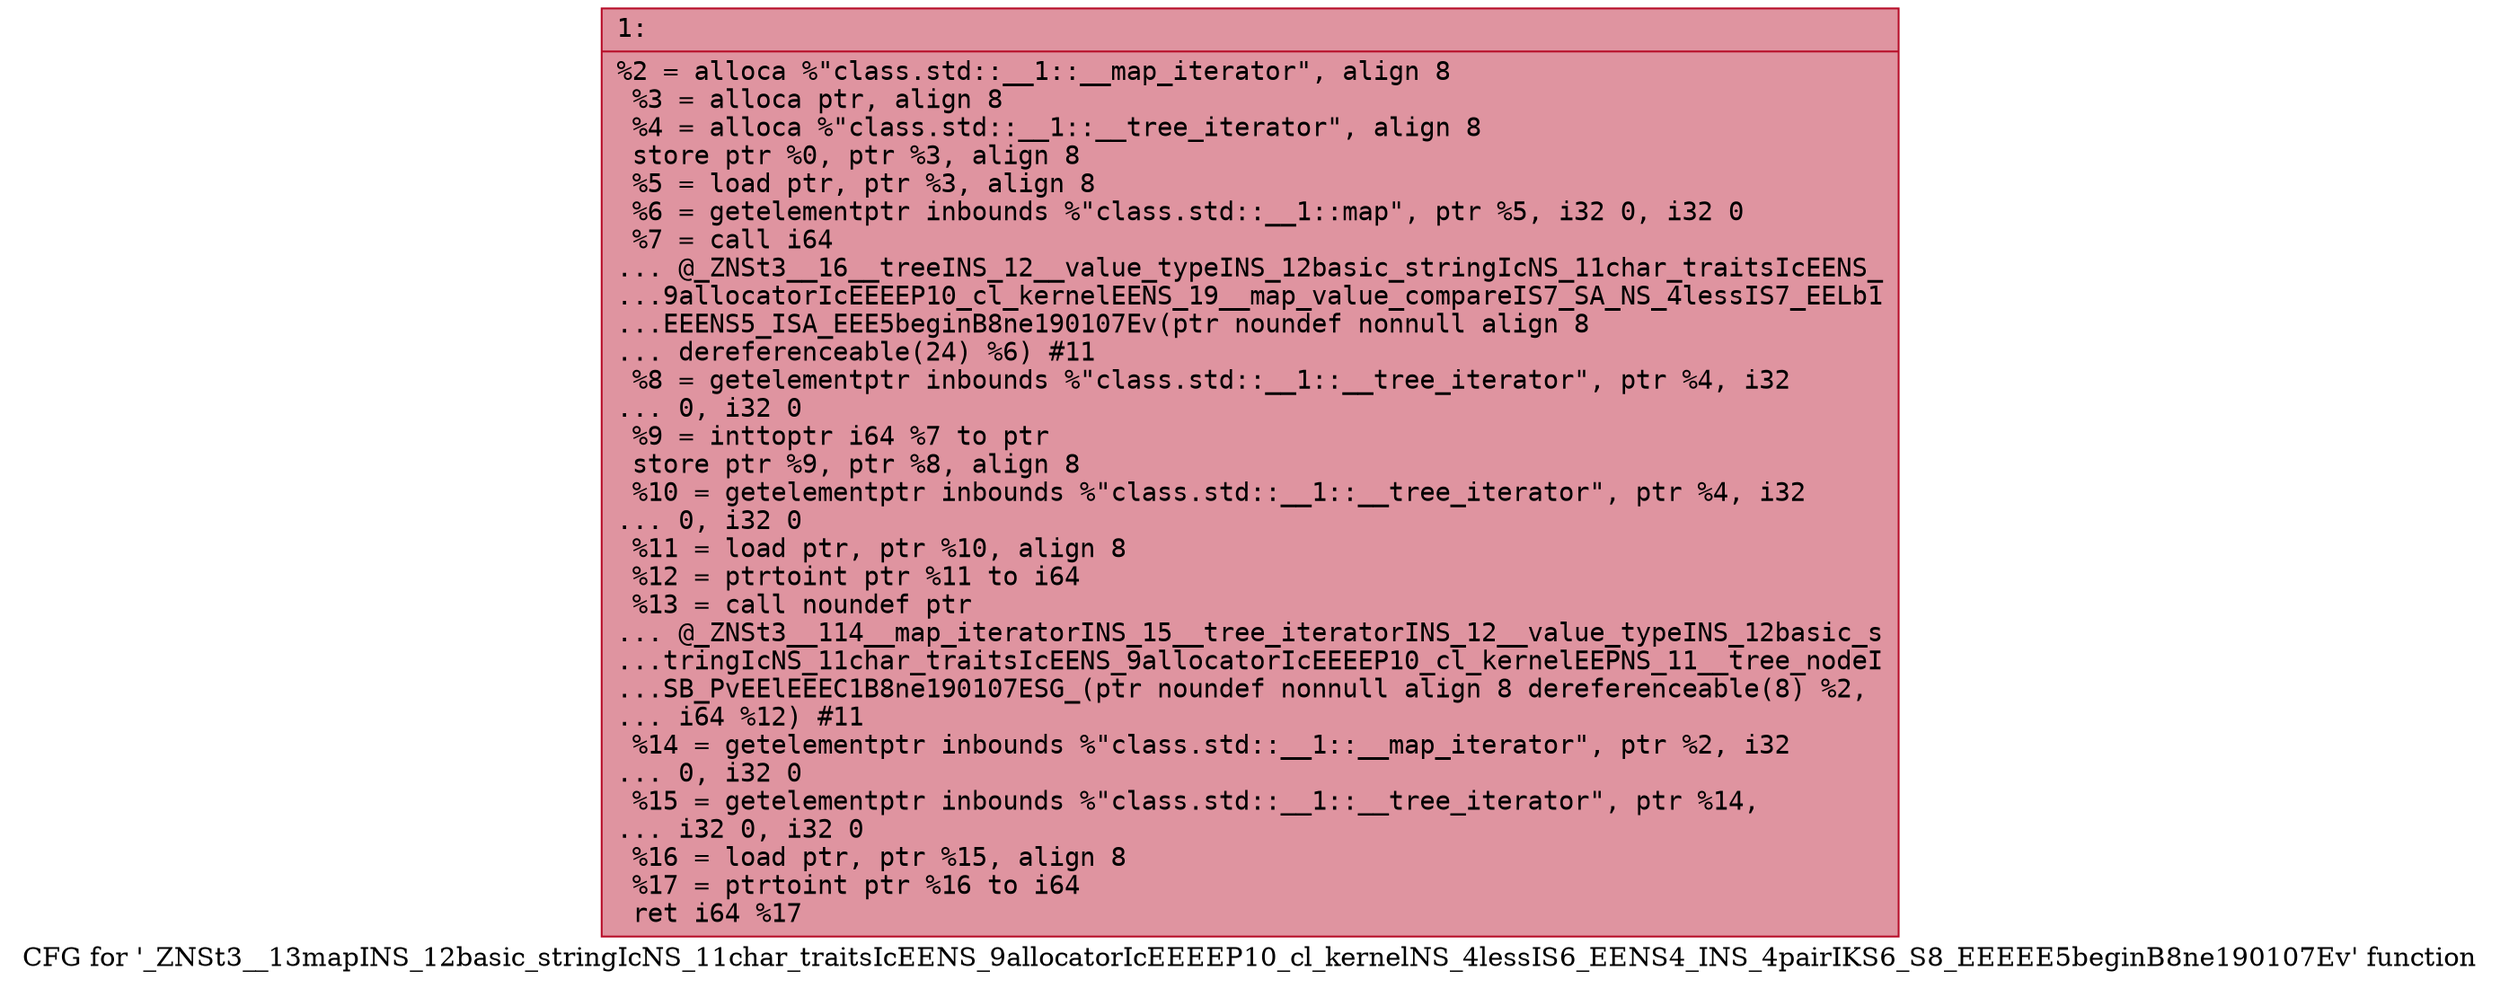 digraph "CFG for '_ZNSt3__13mapINS_12basic_stringIcNS_11char_traitsIcEENS_9allocatorIcEEEEP10_cl_kernelNS_4lessIS6_EENS4_INS_4pairIKS6_S8_EEEEE5beginB8ne190107Ev' function" {
	label="CFG for '_ZNSt3__13mapINS_12basic_stringIcNS_11char_traitsIcEENS_9allocatorIcEEEEP10_cl_kernelNS_4lessIS6_EENS4_INS_4pairIKS6_S8_EEEEE5beginB8ne190107Ev' function";

	Node0x600001380910 [shape=record,color="#b70d28ff", style=filled, fillcolor="#b70d2870" fontname="Courier",label="{1:\l|  %2 = alloca %\"class.std::__1::__map_iterator\", align 8\l  %3 = alloca ptr, align 8\l  %4 = alloca %\"class.std::__1::__tree_iterator\", align 8\l  store ptr %0, ptr %3, align 8\l  %5 = load ptr, ptr %3, align 8\l  %6 = getelementptr inbounds %\"class.std::__1::map\", ptr %5, i32 0, i32 0\l  %7 = call i64\l... @_ZNSt3__16__treeINS_12__value_typeINS_12basic_stringIcNS_11char_traitsIcEENS_\l...9allocatorIcEEEEP10_cl_kernelEENS_19__map_value_compareIS7_SA_NS_4lessIS7_EELb1\l...EEENS5_ISA_EEE5beginB8ne190107Ev(ptr noundef nonnull align 8\l... dereferenceable(24) %6) #11\l  %8 = getelementptr inbounds %\"class.std::__1::__tree_iterator\", ptr %4, i32\l... 0, i32 0\l  %9 = inttoptr i64 %7 to ptr\l  store ptr %9, ptr %8, align 8\l  %10 = getelementptr inbounds %\"class.std::__1::__tree_iterator\", ptr %4, i32\l... 0, i32 0\l  %11 = load ptr, ptr %10, align 8\l  %12 = ptrtoint ptr %11 to i64\l  %13 = call noundef ptr\l... @_ZNSt3__114__map_iteratorINS_15__tree_iteratorINS_12__value_typeINS_12basic_s\l...tringIcNS_11char_traitsIcEENS_9allocatorIcEEEEP10_cl_kernelEEPNS_11__tree_nodeI\l...SB_PvEElEEEC1B8ne190107ESG_(ptr noundef nonnull align 8 dereferenceable(8) %2,\l... i64 %12) #11\l  %14 = getelementptr inbounds %\"class.std::__1::__map_iterator\", ptr %2, i32\l... 0, i32 0\l  %15 = getelementptr inbounds %\"class.std::__1::__tree_iterator\", ptr %14,\l... i32 0, i32 0\l  %16 = load ptr, ptr %15, align 8\l  %17 = ptrtoint ptr %16 to i64\l  ret i64 %17\l}"];
}
